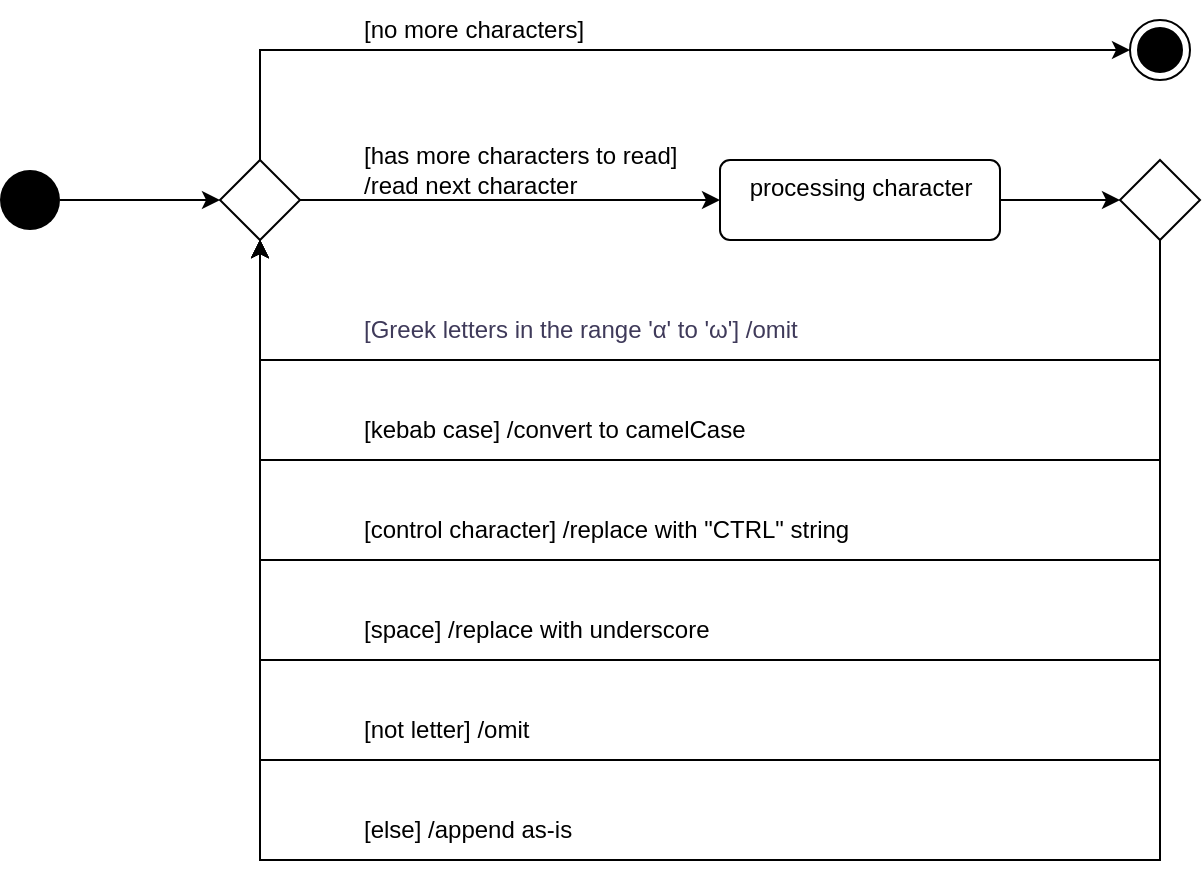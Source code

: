 <mxfile version="19.0.3" type="device" pages="2"><diagram id="1x2zL9F9AXo9O8CyG8Vm" name="State Diagram"><mxGraphModel dx="1100" dy="865" grid="1" gridSize="10" guides="1" tooltips="1" connect="1" arrows="1" fold="1" page="1" pageScale="1" pageWidth="1654" pageHeight="1169" math="0" shadow="0"><root><mxCell id="0"/><mxCell id="1" parent="0"/><mxCell id="Lex2YywCu-vTCQRu42S3-13" style="edgeStyle=orthogonalEdgeStyle;rounded=0;orthogonalLoop=1;jettySize=auto;html=1;exitX=1;exitY=0.5;exitDx=0;exitDy=0;entryX=0;entryY=0.5;entryDx=0;entryDy=0;" edge="1" parent="1" source="Lex2YywCu-vTCQRu42S3-1" target="Lex2YywCu-vTCQRu42S3-12"><mxGeometry relative="1" as="geometry"/></mxCell><mxCell id="Lex2YywCu-vTCQRu42S3-35" style="edgeStyle=orthogonalEdgeStyle;rounded=0;orthogonalLoop=1;jettySize=auto;html=1;exitX=0.5;exitY=0;exitDx=0;exitDy=0;entryX=0;entryY=0.5;entryDx=0;entryDy=0;fontFamily=Helvetica;fontSize=12;" edge="1" parent="1" source="Lex2YywCu-vTCQRu42S3-1" target="Lex2YywCu-vTCQRu42S3-18"><mxGeometry relative="1" as="geometry"/></mxCell><mxCell id="Lex2YywCu-vTCQRu42S3-1" value="" style="rhombus;whiteSpace=wrap;html=1;" vertex="1" parent="1"><mxGeometry x="210" y="210" width="40" height="40" as="geometry"/></mxCell><mxCell id="Lex2YywCu-vTCQRu42S3-3" style="edgeStyle=orthogonalEdgeStyle;rounded=0;orthogonalLoop=1;jettySize=auto;html=1;exitX=1;exitY=0.5;exitDx=0;exitDy=0;entryX=0;entryY=0.5;entryDx=0;entryDy=0;" edge="1" parent="1" source="Lex2YywCu-vTCQRu42S3-2" target="Lex2YywCu-vTCQRu42S3-1"><mxGeometry relative="1" as="geometry"/></mxCell><mxCell id="Lex2YywCu-vTCQRu42S3-2" value="" style="ellipse;fillColor=#000000;strokeColor=none;" vertex="1" parent="1"><mxGeometry x="100" y="215" width="30" height="30" as="geometry"/></mxCell><mxCell id="Lex2YywCu-vTCQRu42S3-14" style="edgeStyle=orthogonalEdgeStyle;rounded=0;orthogonalLoop=1;jettySize=auto;html=1;exitX=0.5;exitY=1;exitDx=0;exitDy=0;entryX=0.5;entryY=1;entryDx=0;entryDy=0;" edge="1" parent="1" source="Lex2YywCu-vTCQRu42S3-32" target="Lex2YywCu-vTCQRu42S3-1"><mxGeometry relative="1" as="geometry"><mxPoint x="580" y="220" as="sourcePoint"/><Array as="points"><mxPoint x="680" y="460"/><mxPoint x="230" y="460"/></Array></mxGeometry></mxCell><mxCell id="Lex2YywCu-vTCQRu42S3-24" style="edgeStyle=orthogonalEdgeStyle;rounded=0;orthogonalLoop=1;jettySize=auto;html=1;entryX=0.5;entryY=1;entryDx=0;entryDy=0;exitX=0.5;exitY=1;exitDx=0;exitDy=0;" edge="1" parent="1" source="Lex2YywCu-vTCQRu42S3-32" target="Lex2YywCu-vTCQRu42S3-1"><mxGeometry relative="1" as="geometry"><mxPoint x="780" y="280" as="sourcePoint"/><Array as="points"><mxPoint x="680" y="410"/><mxPoint x="230" y="410"/></Array></mxGeometry></mxCell><mxCell id="Lex2YywCu-vTCQRu42S3-26" style="edgeStyle=orthogonalEdgeStyle;rounded=0;orthogonalLoop=1;jettySize=auto;html=1;exitX=0.5;exitY=1;exitDx=0;exitDy=0;entryX=0.5;entryY=1;entryDx=0;entryDy=0;" edge="1" parent="1" source="Lex2YywCu-vTCQRu42S3-32" target="Lex2YywCu-vTCQRu42S3-1"><mxGeometry relative="1" as="geometry"><Array as="points"><mxPoint x="680" y="360"/><mxPoint x="230" y="360"/></Array></mxGeometry></mxCell><mxCell id="Lex2YywCu-vTCQRu42S3-28" style="edgeStyle=orthogonalEdgeStyle;rounded=0;orthogonalLoop=1;jettySize=auto;html=1;exitX=0.5;exitY=1;exitDx=0;exitDy=0;entryX=0.5;entryY=1;entryDx=0;entryDy=0;" edge="1" parent="1" source="Lex2YywCu-vTCQRu42S3-32" target="Lex2YywCu-vTCQRu42S3-1"><mxGeometry relative="1" as="geometry"><Array as="points"><mxPoint x="680" y="310"/><mxPoint x="230" y="310"/></Array></mxGeometry></mxCell><mxCell id="Lex2YywCu-vTCQRu42S3-31" style="edgeStyle=orthogonalEdgeStyle;rounded=0;orthogonalLoop=1;jettySize=auto;html=1;entryX=0.5;entryY=1;entryDx=0;entryDy=0;fontFamily=Helvetica;fontSize=12;exitX=0.5;exitY=1;exitDx=0;exitDy=0;" edge="1" parent="1" source="Lex2YywCu-vTCQRu42S3-32" target="Lex2YywCu-vTCQRu42S3-1"><mxGeometry relative="1" as="geometry"><mxPoint x="770" y="390" as="sourcePoint"/><Array as="points"><mxPoint x="680" y="510"/><mxPoint x="230" y="510"/></Array></mxGeometry></mxCell><mxCell id="Lex2YywCu-vTCQRu42S3-33" style="edgeStyle=orthogonalEdgeStyle;rounded=0;orthogonalLoop=1;jettySize=auto;html=1;exitX=1;exitY=0.5;exitDx=0;exitDy=0;entryX=0;entryY=0.5;entryDx=0;entryDy=0;fontFamily=Helvetica;fontSize=12;" edge="1" parent="1" source="Lex2YywCu-vTCQRu42S3-12" target="Lex2YywCu-vTCQRu42S3-32"><mxGeometry relative="1" as="geometry"/></mxCell><mxCell id="Lex2YywCu-vTCQRu42S3-12" value="processing character" style="html=1;align=center;verticalAlign=top;rounded=1;absoluteArcSize=1;arcSize=10;dashed=0;" vertex="1" parent="1"><mxGeometry x="460" y="210" width="140" height="40" as="geometry"/></mxCell><mxCell id="Lex2YywCu-vTCQRu42S3-15" value="[space] /replace with underscore" style="text;html=1;strokeColor=none;fillColor=none;align=left;verticalAlign=middle;whiteSpace=wrap;rounded=0;" vertex="1" parent="1"><mxGeometry x="280" y="430" width="190" height="30" as="geometry"/></mxCell><mxCell id="Lex2YywCu-vTCQRu42S3-18" value="" style="ellipse;html=1;shape=endState;fillColor=#000000;strokeColor=#000000;" vertex="1" parent="1"><mxGeometry x="665" y="140" width="30" height="30" as="geometry"/></mxCell><mxCell id="Lex2YywCu-vTCQRu42S3-21" value="[no more characters]" style="text;html=1;strokeColor=none;fillColor=none;align=left;verticalAlign=middle;whiteSpace=wrap;rounded=0;" vertex="1" parent="1"><mxGeometry x="280" y="130" width="120" height="30" as="geometry"/></mxCell><mxCell id="Lex2YywCu-vTCQRu42S3-22" value="[has more characters to read] /read next character" style="text;html=1;strokeColor=none;fillColor=none;align=left;verticalAlign=middle;whiteSpace=wrap;rounded=0;" vertex="1" parent="1"><mxGeometry x="280" y="200" width="160" height="30" as="geometry"/></mxCell><mxCell id="Lex2YywCu-vTCQRu42S3-25" value="[control character] /replace with &quot;CTRL&quot; string" style="text;html=1;strokeColor=none;fillColor=none;align=left;verticalAlign=middle;whiteSpace=wrap;rounded=0;" vertex="1" parent="1"><mxGeometry x="280" y="380" width="250" height="30" as="geometry"/></mxCell><mxCell id="Lex2YywCu-vTCQRu42S3-27" value="[kebab case] /convert to camelCase" style="text;html=1;strokeColor=none;fillColor=none;align=left;verticalAlign=middle;whiteSpace=wrap;rounded=0;" vertex="1" parent="1"><mxGeometry x="280" y="330" width="200" height="30" as="geometry"/></mxCell><mxCell id="Lex2YywCu-vTCQRu42S3-30" value="&lt;p&gt;&lt;span style=&quot;color: rgb(63, 58, 90); background-color: rgb(255, 255, 255);&quot;&gt;&lt;font style=&quot;font-size: 12px;&quot;&gt;[Greek letters in the range 'α' to 'ω'] /omit&lt;/font&gt;&lt;/span&gt;&lt;br&gt;&lt;/p&gt;" style="text;html=1;strokeColor=none;fillColor=none;align=left;verticalAlign=middle;whiteSpace=wrap;rounded=0;" vertex="1" parent="1"><mxGeometry x="280" y="280" width="250" height="30" as="geometry"/></mxCell><mxCell id="8oif14umaM8lU6vyq6Uo-1" style="edgeStyle=orthogonalEdgeStyle;rounded=0;orthogonalLoop=1;jettySize=auto;html=1;exitX=0.5;exitY=1;exitDx=0;exitDy=0;entryX=0.5;entryY=1;entryDx=0;entryDy=0;fontFamily=Helvetica;fontSize=12;" edge="1" parent="1" source="Lex2YywCu-vTCQRu42S3-32" target="Lex2YywCu-vTCQRu42S3-1"><mxGeometry relative="1" as="geometry"><Array as="points"><mxPoint x="680" y="560"/><mxPoint x="230" y="560"/></Array></mxGeometry></mxCell><mxCell id="Lex2YywCu-vTCQRu42S3-32" value="" style="rhombus;whiteSpace=wrap;html=1;fontFamily=Helvetica;fontSize=12;" vertex="1" parent="1"><mxGeometry x="660" y="210" width="40" height="40" as="geometry"/></mxCell><mxCell id="Lex2YywCu-vTCQRu42S3-37" value="[not letter] /omit" style="text;html=1;strokeColor=none;fillColor=none;align=left;verticalAlign=middle;whiteSpace=wrap;rounded=0;fontFamily=Helvetica;fontSize=12;" vertex="1" parent="1"><mxGeometry x="280" y="480" width="125" height="30" as="geometry"/></mxCell><mxCell id="8oif14umaM8lU6vyq6Uo-2" value="[else] /append as-is" style="text;html=1;strokeColor=none;fillColor=none;align=left;verticalAlign=middle;whiteSpace=wrap;rounded=0;fontFamily=Helvetica;fontSize=12;" vertex="1" parent="1"><mxGeometry x="280" y="530" width="125" height="30" as="geometry"/></mxCell></root></mxGraphModel></diagram><diagram id="d8_l2un-I8xPFz7UGirv" name="Activity Diagram"><mxGraphModel dx="1100" dy="865" grid="1" gridSize="10" guides="1" tooltips="1" connect="1" arrows="1" fold="1" page="1" pageScale="1" pageWidth="1654" pageHeight="1169" math="0" shadow="0"><root><mxCell id="0"/><mxCell id="1" parent="0"/><mxCell id="svz-NOuDw4lJLZDmzabB-1" value="Clean" style="html=1;align=center;verticalAlign=top;rounded=1;absoluteArcSize=1;arcSize=24;dashed=0;fontFamily=Helvetica;fontSize=12;shadow=0;container=0;movable=1;" vertex="1" parent="1"><mxGeometry x="170" y="110" width="650" height="780" as="geometry"/></mxCell><mxCell id="shuRu9RIlL_rLXrUpUIg-44" style="edgeStyle=orthogonalEdgeStyle;rounded=0;orthogonalLoop=1;jettySize=auto;html=1;exitX=1;exitY=0.5;exitDx=0;exitDy=0;entryX=0;entryY=0.5;entryDx=0;entryDy=0;fontFamily=Helvetica;fontSize=12;" edge="1" parent="1" source="qxSQepXFQxOauJ8YhP9x-1" target="shuRu9RIlL_rLXrUpUIg-34"><mxGeometry relative="1" as="geometry"/></mxCell><mxCell id="qxSQepXFQxOauJ8YhP9x-1" value="" style="whiteSpace=wrap;html=1;aspect=fixed;fontFamily=Helvetica;fontSize=12;" vertex="1" parent="1"><mxGeometry x="160" y="220" width="20" height="20" as="geometry"/></mxCell><mxCell id="qxSQepXFQxOauJ8YhP9x-2" value="name&lt;br&gt;&lt;div style=&quot;&quot;&gt;&lt;span style=&quot;background-color: initial;&quot;&gt;:string&lt;/span&gt;&lt;/div&gt;" style="text;html=1;strokeColor=none;fillColor=none;align=right;verticalAlign=middle;whiteSpace=wrap;rounded=0;fontFamily=Helvetica;fontSize=12;" vertex="1" parent="1"><mxGeometry x="110" y="180" width="60" height="40" as="geometry"/></mxCell><mxCell id="qxSQepXFQxOauJ8YhP9x-3" value="" style="whiteSpace=wrap;html=1;aspect=fixed;fontFamily=Helvetica;fontSize=12;" vertex="1" parent="1"><mxGeometry x="810" y="220" width="20" height="20" as="geometry"/></mxCell><mxCell id="qxSQepXFQxOauJ8YhP9x-4" value="cleanedName&lt;br&gt;:string" style="text;html=1;strokeColor=none;fillColor=none;align=left;verticalAlign=middle;whiteSpace=wrap;rounded=0;fontFamily=Helvetica;fontSize=12;" vertex="1" parent="1"><mxGeometry x="820" y="180" width="120" height="40" as="geometry"/></mxCell><mxCell id="qxSQepXFQxOauJ8YhP9x-9" style="edgeStyle=orthogonalEdgeStyle;rounded=0;orthogonalLoop=1;jettySize=auto;html=1;exitX=0.5;exitY=1;exitDx=0;exitDy=0;entryX=0.5;entryY=0;entryDx=0;entryDy=0;fontFamily=Helvetica;fontSize=12;" edge="1" parent="1" source="qxSQepXFQxOauJ8YhP9x-7" target="qxSQepXFQxOauJ8YhP9x-8"><mxGeometry relative="1" as="geometry"/></mxCell><mxCell id="qxSQepXFQxOauJ8YhP9x-7" value="Read the next character from the name" style="html=1;align=center;verticalAlign=top;rounded=1;absoluteArcSize=1;arcSize=12;dashed=0;fontFamily=Helvetica;fontSize=12;whiteSpace=wrap;" vertex="1" parent="1"><mxGeometry x="240" y="320" width="140" height="40" as="geometry"/></mxCell><mxCell id="qxSQepXFQxOauJ8YhP9x-11" value="[space]" style="edgeStyle=orthogonalEdgeStyle;rounded=0;orthogonalLoop=1;jettySize=auto;html=1;exitX=1;exitY=0.5;exitDx=0;exitDy=0;entryX=0;entryY=0.5;entryDx=0;entryDy=0;fontFamily=Helvetica;fontSize=12;align=left;" edge="1" parent="1" source="qxSQepXFQxOauJ8YhP9x-8" target="qxSQepXFQxOauJ8YhP9x-10"><mxGeometry x="-0.818" y="10" relative="1" as="geometry"><mxPoint as="offset"/></mxGeometry></mxCell><mxCell id="fd8nzIQ9DZWLmMEFCVp1-2" style="edgeStyle=orthogonalEdgeStyle;rounded=0;orthogonalLoop=1;jettySize=auto;html=1;exitX=1;exitY=0.5;exitDx=0;exitDy=0;entryX=0;entryY=0.5;entryDx=0;entryDy=0;fontFamily=Helvetica;fontSize=12;" edge="1" parent="1" source="shuRu9RIlL_rLXrUpUIg-46" target="fd8nzIQ9DZWLmMEFCVp1-1"><mxGeometry relative="1" as="geometry"><Array as="points"><mxPoint x="430" y="500"/><mxPoint x="430" y="500"/></Array></mxGeometry></mxCell><mxCell id="fd8nzIQ9DZWLmMEFCVp1-3" value="[control character]" style="edgeLabel;html=1;align=left;verticalAlign=middle;resizable=0;points=[];fontSize=12;fontFamily=Helvetica;" vertex="1" connectable="0" parent="fd8nzIQ9DZWLmMEFCVp1-2"><mxGeometry x="0.16" y="-1" relative="1" as="geometry"><mxPoint x="-65" y="-11" as="offset"/></mxGeometry></mxCell><mxCell id="EWGO3h8ShK04i497AT37-7" style="edgeStyle=orthogonalEdgeStyle;rounded=0;orthogonalLoop=1;jettySize=auto;html=1;exitX=1;exitY=0.5;exitDx=0;exitDy=0;entryX=0.5;entryY=1;entryDx=0;entryDy=0;fontFamily=Helvetica;fontSize=12;" edge="1" parent="1" source="shuRu9RIlL_rLXrUpUIg-48" target="EWGO3h8ShK04i497AT37-4"><mxGeometry relative="1" as="geometry"><Array as="points"><mxPoint x="673" y="570"/></Array></mxGeometry></mxCell><mxCell id="btqfX53uN9x24S44o_sv-1" value="[not letter]" style="edgeLabel;html=1;align=left;verticalAlign=middle;resizable=0;points=[];fontSize=12;fontFamily=Helvetica;" vertex="1" connectable="0" parent="EWGO3h8ShK04i497AT37-7"><mxGeometry x="-0.359" y="1" relative="1" as="geometry"><mxPoint x="-141" y="-9" as="offset"/></mxGeometry></mxCell><mxCell id="MNFfI89NvjhBAhT8Vac7-1" style="edgeStyle=orthogonalEdgeStyle;rounded=0;orthogonalLoop=1;jettySize=auto;html=1;exitX=1;exitY=0.5;exitDx=0;exitDy=0;entryX=0.5;entryY=1;entryDx=0;entryDy=0;fontFamily=Helvetica;fontSize=12;" edge="1" parent="1" source="shuRu9RIlL_rLXrUpUIg-49" target="EWGO3h8ShK04i497AT37-4"><mxGeometry relative="1" as="geometry"><Array as="points"><mxPoint x="673" y="650"/></Array></mxGeometry></mxCell><mxCell id="MNFfI89NvjhBAhT8Vac7-2" value="[&lt;span style=&quot;color: rgb(63, 58, 90);&quot;&gt;Greek letters in the range 'α' to 'ω']&lt;/span&gt;" style="edgeLabel;html=1;align=left;verticalAlign=middle;resizable=0;points=[];fontSize=12;fontFamily=Helvetica;" vertex="1" connectable="0" parent="MNFfI89NvjhBAhT8Vac7-1"><mxGeometry x="-0.342" y="1" relative="1" as="geometry"><mxPoint x="-172" y="-9" as="offset"/></mxGeometry></mxCell><mxCell id="shuRu9RIlL_rLXrUpUIg-2" style="edgeStyle=orthogonalEdgeStyle;rounded=0;orthogonalLoop=1;jettySize=auto;html=1;exitX=0.5;exitY=1;exitDx=0;exitDy=0;entryX=0;entryY=0.5;entryDx=0;entryDy=0;fontFamily=Helvetica;fontSize=12;" edge="1" parent="1" source="shuRu9RIlL_rLXrUpUIg-52" target="EWGO3h8ShK04i497AT37-3"><mxGeometry relative="1" as="geometry"><mxPoint x="430" y="1010" as="targetPoint"/><Array as="points"><mxPoint x="310" y="830"/></Array></mxGeometry></mxCell><mxCell id="shuRu9RIlL_rLXrUpUIg-3" value="[else]" style="edgeLabel;html=1;align=left;verticalAlign=middle;resizable=0;points=[];fontSize=12;fontFamily=Helvetica;" vertex="1" connectable="0" parent="shuRu9RIlL_rLXrUpUIg-2"><mxGeometry x="0.522" y="-2" relative="1" as="geometry"><mxPoint x="-55" y="-12" as="offset"/></mxGeometry></mxCell><mxCell id="shuRu9RIlL_rLXrUpUIg-47" style="edgeStyle=orthogonalEdgeStyle;rounded=0;orthogonalLoop=1;jettySize=auto;html=1;exitX=0.5;exitY=1;exitDx=0;exitDy=0;entryX=0.5;entryY=0;entryDx=0;entryDy=0;fontFamily=Helvetica;fontSize=12;" edge="1" parent="1" source="qxSQepXFQxOauJ8YhP9x-8" target="shuRu9RIlL_rLXrUpUIg-46"><mxGeometry relative="1" as="geometry"/></mxCell><mxCell id="qxSQepXFQxOauJ8YhP9x-8" value="" style="rhombus;whiteSpace=wrap;html=1;fontFamily=Helvetica;fontSize=12;" vertex="1" parent="1"><mxGeometry x="290" y="400" width="40" height="40" as="geometry"/></mxCell><mxCell id="EWGO3h8ShK04i497AT37-5" style="edgeStyle=orthogonalEdgeStyle;rounded=0;orthogonalLoop=1;jettySize=auto;html=1;exitX=1;exitY=0.5;exitDx=0;exitDy=0;entryX=0;entryY=0.5;entryDx=0;entryDy=0;fontFamily=Helvetica;fontSize=12;" edge="1" parent="1" source="qxSQepXFQxOauJ8YhP9x-10" target="EWGO3h8ShK04i497AT37-4"><mxGeometry relative="1" as="geometry"/></mxCell><mxCell id="qxSQepXFQxOauJ8YhP9x-10" value="Append underscore to the cleaned name" style="html=1;align=center;verticalAlign=top;rounded=1;absoluteArcSize=1;arcSize=12;dashed=0;fontFamily=Helvetica;fontSize=12;whiteSpace=wrap;" vertex="1" parent="1"><mxGeometry x="460" y="400" width="140" height="40" as="geometry"/></mxCell><mxCell id="EWGO3h8ShK04i497AT37-6" style="edgeStyle=orthogonalEdgeStyle;rounded=0;orthogonalLoop=1;jettySize=auto;html=1;exitX=1;exitY=0.5;exitDx=0;exitDy=0;fontFamily=Helvetica;fontSize=12;" edge="1" parent="1" source="fd8nzIQ9DZWLmMEFCVp1-1" target="EWGO3h8ShK04i497AT37-4"><mxGeometry relative="1" as="geometry"><Array as="points"><mxPoint x="673" y="500"/></Array></mxGeometry></mxCell><mxCell id="fd8nzIQ9DZWLmMEFCVp1-1" value="Append &quot;CTRL&quot; to the cleaned name" style="html=1;align=center;verticalAlign=top;rounded=1;absoluteArcSize=1;arcSize=12;dashed=0;fontFamily=Helvetica;fontSize=12;whiteSpace=wrap;" vertex="1" parent="1"><mxGeometry x="460" y="480" width="140" height="40" as="geometry"/></mxCell><mxCell id="shuRu9RIlL_rLXrUpUIg-5" style="edgeStyle=orthogonalEdgeStyle;rounded=0;orthogonalLoop=1;jettySize=auto;html=1;entryX=1;entryY=0.5;entryDx=0;entryDy=0;fontFamily=Helvetica;fontSize=12;exitX=1;exitY=0.5;exitDx=0;exitDy=0;" edge="1" parent="1" source="EWGO3h8ShK04i497AT37-3" target="EWGO3h8ShK04i497AT37-4"><mxGeometry relative="1" as="geometry"><Array as="points"><mxPoint x="740" y="830"/><mxPoint x="740" y="420"/></Array></mxGeometry></mxCell><mxCell id="EWGO3h8ShK04i497AT37-3" value="Append the character as is to the cleaned name" style="html=1;align=center;verticalAlign=top;rounded=1;absoluteArcSize=1;arcSize=10;dashed=0;fontFamily=Helvetica;fontSize=12;whiteSpace=wrap;" vertex="1" parent="1"><mxGeometry x="445" y="810" width="140" height="40" as="geometry"/></mxCell><mxCell id="shuRu9RIlL_rLXrUpUIg-23" style="edgeStyle=orthogonalEdgeStyle;rounded=0;orthogonalLoop=1;jettySize=auto;html=1;exitX=0.5;exitY=0;exitDx=0;exitDy=0;entryX=0.5;entryY=1;entryDx=0;entryDy=0;fontFamily=Helvetica;fontSize=12;" edge="1" parent="1" source="EWGO3h8ShK04i497AT37-4" target="shuRu9RIlL_rLXrUpUIg-22"><mxGeometry relative="1" as="geometry"/></mxCell><mxCell id="EWGO3h8ShK04i497AT37-4" value="" style="rhombus;whiteSpace=wrap;html=1;fontFamily=Helvetica;fontSize=12;" vertex="1" parent="1"><mxGeometry x="652.5" y="400" width="40" height="40" as="geometry"/></mxCell><mxCell id="shuRu9RIlL_rLXrUpUIg-26" style="edgeStyle=orthogonalEdgeStyle;rounded=0;orthogonalLoop=1;jettySize=auto;html=1;exitX=0.5;exitY=0;exitDx=0;exitDy=0;entryX=0.5;entryY=1;entryDx=0;entryDy=0;fontFamily=Helvetica;fontSize=12;" edge="1" parent="1" source="shuRu9RIlL_rLXrUpUIg-22" target="shuRu9RIlL_rLXrUpUIg-27"><mxGeometry relative="1" as="geometry"><mxPoint x="910" y="340" as="targetPoint"/><Array as="points"><mxPoint x="673" y="280"/><mxPoint x="510" y="280"/></Array></mxGeometry></mxCell><mxCell id="shuRu9RIlL_rLXrUpUIg-22" value="Move to the character after the current" style="html=1;align=center;verticalAlign=top;rounded=1;absoluteArcSize=1;arcSize=12;dashed=0;fontFamily=Helvetica;fontSize=12;whiteSpace=wrap;" vertex="1" parent="1"><mxGeometry x="595" y="320" width="155" height="40" as="geometry"/></mxCell><mxCell id="shuRu9RIlL_rLXrUpUIg-29" style="edgeStyle=orthogonalEdgeStyle;rounded=0;orthogonalLoop=1;jettySize=auto;html=1;entryX=0;entryY=0.5;entryDx=0;entryDy=0;fontFamily=Helvetica;fontSize=12;exitX=1;exitY=0.5;exitDx=0;exitDy=0;" edge="1" parent="1" source="shuRu9RIlL_rLXrUpUIg-27" target="shuRu9RIlL_rLXrUpUIg-39"><mxGeometry relative="1" as="geometry"><Array as="points"/></mxGeometry></mxCell><mxCell id="shuRu9RIlL_rLXrUpUIg-38" value="[else]" style="edgeLabel;html=1;align=left;verticalAlign=middle;resizable=0;points=[];fontSize=12;fontFamily=Helvetica;" vertex="1" connectable="0" parent="shuRu9RIlL_rLXrUpUIg-29"><mxGeometry x="-0.443" relative="1" as="geometry"><mxPoint x="-11" y="-10" as="offset"/></mxGeometry></mxCell><mxCell id="shuRu9RIlL_rLXrUpUIg-42" style="edgeStyle=orthogonalEdgeStyle;rounded=0;orthogonalLoop=1;jettySize=auto;html=1;exitX=0;exitY=0.5;exitDx=0;exitDy=0;entryX=0.5;entryY=0;entryDx=0;entryDy=0;fontFamily=Helvetica;fontSize=12;" edge="1" parent="1" source="shuRu9RIlL_rLXrUpUIg-27" target="qxSQepXFQxOauJ8YhP9x-7"><mxGeometry relative="1" as="geometry"><Array as="points"><mxPoint x="450" y="230"/><mxPoint x="450" y="280"/><mxPoint x="310" y="280"/></Array></mxGeometry></mxCell><mxCell id="shuRu9RIlL_rLXrUpUIg-43" value="[name has more characters]" style="edgeLabel;html=1;align=center;verticalAlign=middle;resizable=0;points=[];fontSize=12;fontFamily=Helvetica;" vertex="1" connectable="0" parent="shuRu9RIlL_rLXrUpUIg-42"><mxGeometry x="0.008" y="-4" relative="1" as="geometry"><mxPoint x="-9" y="14" as="offset"/></mxGeometry></mxCell><mxCell id="shuRu9RIlL_rLXrUpUIg-27" value="" style="rhombus;whiteSpace=wrap;html=1;shadow=0;fontFamily=Helvetica;fontSize=12;" vertex="1" parent="1"><mxGeometry x="490" y="210" width="40" height="40" as="geometry"/></mxCell><mxCell id="shuRu9RIlL_rLXrUpUIg-41" style="edgeStyle=orthogonalEdgeStyle;rounded=0;orthogonalLoop=1;jettySize=auto;html=1;entryX=0.5;entryY=0;entryDx=0;entryDy=0;fontFamily=Helvetica;fontSize=12;exitX=0.5;exitY=0;exitDx=0;exitDy=0;" edge="1" parent="1" source="shuRu9RIlL_rLXrUpUIg-34" target="shuRu9RIlL_rLXrUpUIg-27"><mxGeometry relative="1" as="geometry"/></mxCell><mxCell id="shuRu9RIlL_rLXrUpUIg-34" value="Set an empty string as the cleaned name" style="html=1;align=center;verticalAlign=top;rounded=1;absoluteArcSize=1;arcSize=12;dashed=0;fontFamily=Helvetica;fontSize=12;whiteSpace=wrap;" vertex="1" parent="1"><mxGeometry x="240" y="210" width="140" height="40" as="geometry"/></mxCell><mxCell id="shuRu9RIlL_rLXrUpUIg-40" style="edgeStyle=orthogonalEdgeStyle;rounded=0;orthogonalLoop=1;jettySize=auto;html=1;entryX=0;entryY=0.5;entryDx=0;entryDy=0;fontFamily=Helvetica;fontSize=12;" edge="1" parent="1" source="shuRu9RIlL_rLXrUpUIg-39" target="qxSQepXFQxOauJ8YhP9x-3"><mxGeometry relative="1" as="geometry"/></mxCell><mxCell id="shuRu9RIlL_rLXrUpUIg-39" value="Return the cleaned name" style="html=1;align=center;verticalAlign=top;rounded=1;absoluteArcSize=1;arcSize=12;dashed=0;fontFamily=Helvetica;fontSize=12;whiteSpace=wrap;" vertex="1" parent="1"><mxGeometry x="640" y="210" width="110" height="40" as="geometry"/></mxCell><mxCell id="shuRu9RIlL_rLXrUpUIg-50" style="edgeStyle=orthogonalEdgeStyle;rounded=0;orthogonalLoop=1;jettySize=auto;html=1;entryX=0.5;entryY=0;entryDx=0;entryDy=0;fontFamily=Helvetica;fontSize=12;" edge="1" parent="1" source="shuRu9RIlL_rLXrUpUIg-46" target="shuRu9RIlL_rLXrUpUIg-48"><mxGeometry relative="1" as="geometry"/></mxCell><mxCell id="shuRu9RIlL_rLXrUpUIg-46" value="" style="rhombus;whiteSpace=wrap;html=1;shadow=0;fontFamily=Helvetica;fontSize=12;" vertex="1" parent="1"><mxGeometry x="290" y="480" width="40" height="40" as="geometry"/></mxCell><mxCell id="shuRu9RIlL_rLXrUpUIg-51" style="edgeStyle=orthogonalEdgeStyle;rounded=0;orthogonalLoop=1;jettySize=auto;html=1;fontFamily=Helvetica;fontSize=12;" edge="1" parent="1" source="shuRu9RIlL_rLXrUpUIg-48" target="shuRu9RIlL_rLXrUpUIg-49"><mxGeometry relative="1" as="geometry"/></mxCell><mxCell id="shuRu9RIlL_rLXrUpUIg-48" value="" style="rhombus;whiteSpace=wrap;html=1;shadow=0;fontFamily=Helvetica;fontSize=12;" vertex="1" parent="1"><mxGeometry x="290" y="550" width="40" height="40" as="geometry"/></mxCell><mxCell id="shuRu9RIlL_rLXrUpUIg-53" style="edgeStyle=orthogonalEdgeStyle;rounded=0;orthogonalLoop=1;jettySize=auto;html=1;exitX=0.5;exitY=1;exitDx=0;exitDy=0;fontFamily=Helvetica;fontSize=12;" edge="1" parent="1" source="shuRu9RIlL_rLXrUpUIg-49" target="shuRu9RIlL_rLXrUpUIg-52"><mxGeometry relative="1" as="geometry"/></mxCell><mxCell id="shuRu9RIlL_rLXrUpUIg-49" value="" style="rhombus;whiteSpace=wrap;html=1;shadow=0;fontFamily=Helvetica;fontSize=12;" vertex="1" parent="1"><mxGeometry x="290" y="630" width="40" height="40" as="geometry"/></mxCell><mxCell id="shuRu9RIlL_rLXrUpUIg-55" style="edgeStyle=orthogonalEdgeStyle;rounded=0;orthogonalLoop=1;jettySize=auto;html=1;exitX=1;exitY=0.5;exitDx=0;exitDy=0;entryX=0;entryY=0.5;entryDx=0;entryDy=0;fontFamily=Helvetica;fontSize=12;" edge="1" parent="1" source="shuRu9RIlL_rLXrUpUIg-52" target="shuRu9RIlL_rLXrUpUIg-54"><mxGeometry relative="1" as="geometry"/></mxCell><mxCell id="shuRu9RIlL_rLXrUpUIg-57" value="[kebab-case]" style="edgeLabel;html=1;align=left;verticalAlign=middle;resizable=0;points=[];fontSize=12;fontFamily=Helvetica;" vertex="1" connectable="0" parent="shuRu9RIlL_rLXrUpUIg-55"><mxGeometry x="-0.2" y="4" relative="1" as="geometry"><mxPoint x="-36" y="-6" as="offset"/></mxGeometry></mxCell><mxCell id="shuRu9RIlL_rLXrUpUIg-52" value="" style="rhombus;whiteSpace=wrap;html=1;shadow=0;fontFamily=Helvetica;fontSize=12;" vertex="1" parent="1"><mxGeometry x="290" y="715" width="40" height="40" as="geometry"/></mxCell><mxCell id="shuRu9RIlL_rLXrUpUIg-56" style="edgeStyle=orthogonalEdgeStyle;rounded=0;orthogonalLoop=1;jettySize=auto;html=1;fontFamily=Helvetica;fontSize=12;entryX=0.5;entryY=1;entryDx=0;entryDy=0;" edge="1" parent="1" source="shuRu9RIlL_rLXrUpUIg-54" target="EWGO3h8ShK04i497AT37-4"><mxGeometry relative="1" as="geometry"/></mxCell><mxCell id="shuRu9RIlL_rLXrUpUIg-54" value="Convert the current character to upper case&lt;br&gt;and append to the cleaned name" style="html=1;align=center;verticalAlign=top;rounded=1;absoluteArcSize=1;arcSize=10;dashed=0;fontFamily=Helvetica;fontSize=12;whiteSpace=wrap;" vertex="1" parent="1"><mxGeometry x="445" y="700" width="170" height="70" as="geometry"/></mxCell></root></mxGraphModel></diagram></mxfile>